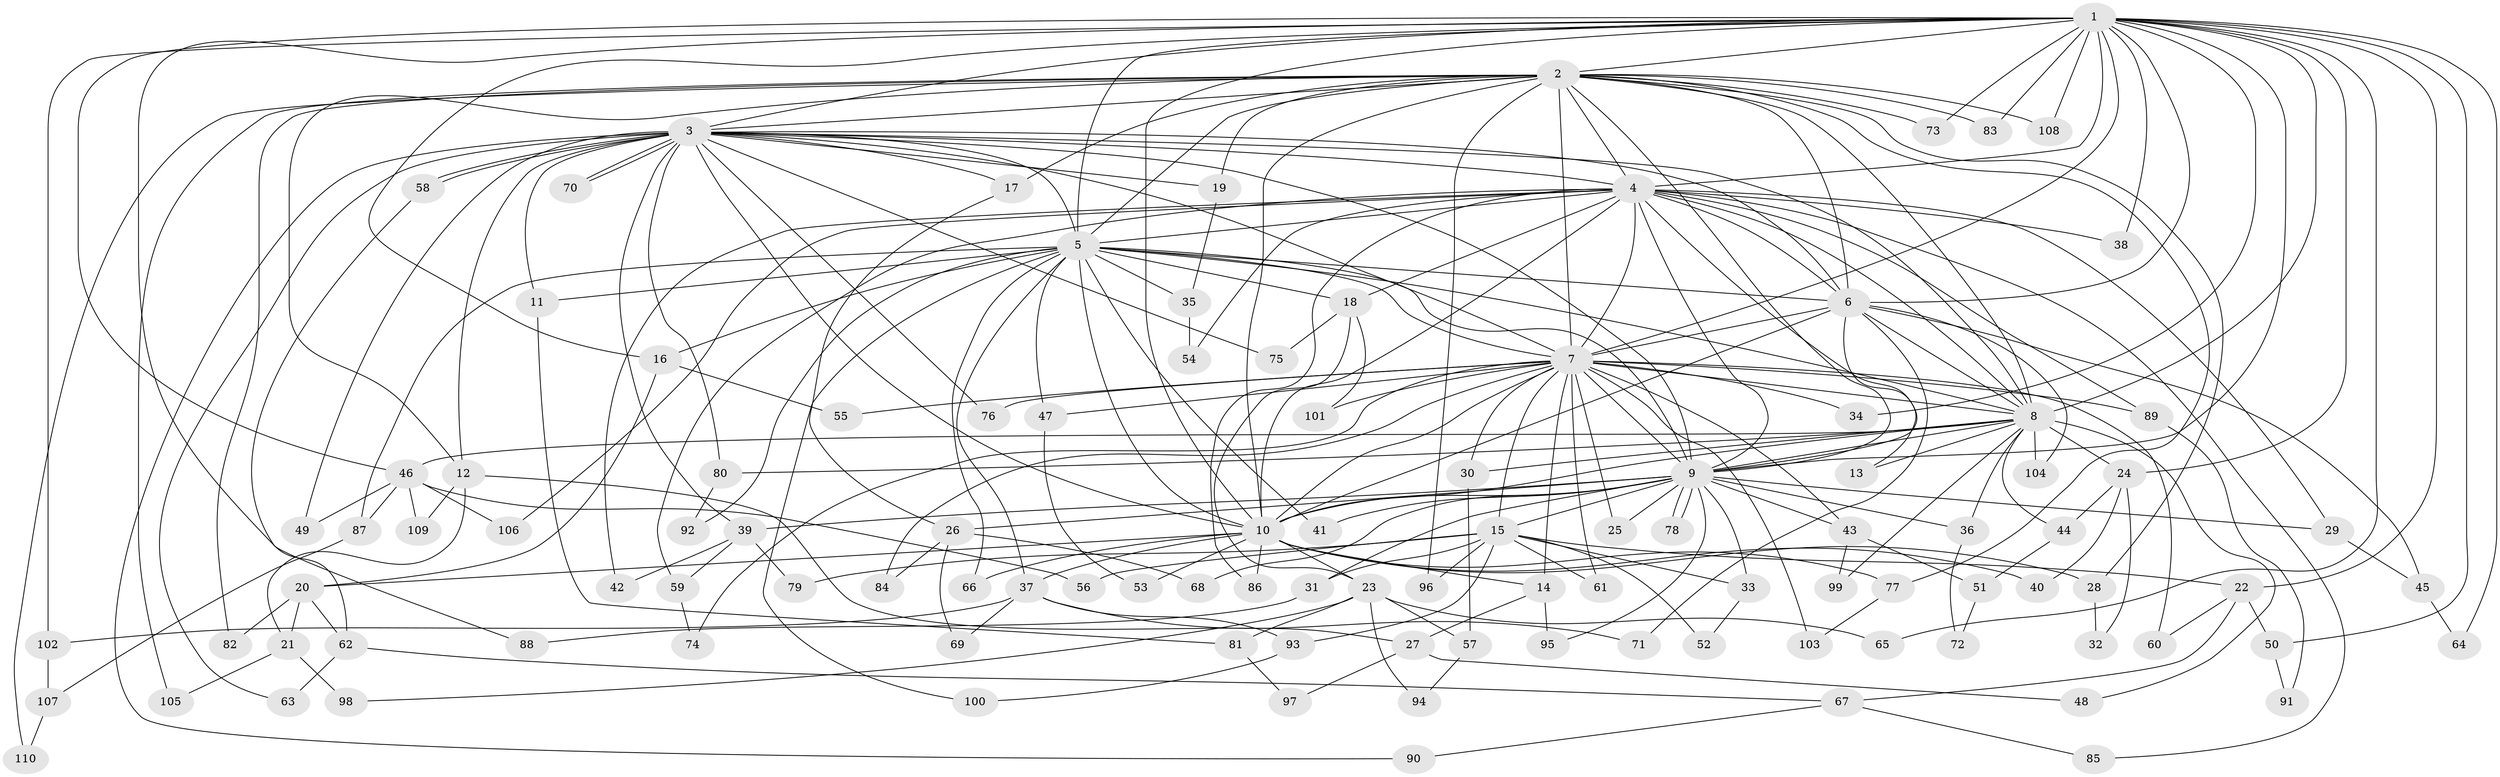 // Generated by graph-tools (version 1.1) at 2025/10/02/27/25 16:10:58]
// undirected, 110 vertices, 245 edges
graph export_dot {
graph [start="1"]
  node [color=gray90,style=filled];
  1;
  2;
  3;
  4;
  5;
  6;
  7;
  8;
  9;
  10;
  11;
  12;
  13;
  14;
  15;
  16;
  17;
  18;
  19;
  20;
  21;
  22;
  23;
  24;
  25;
  26;
  27;
  28;
  29;
  30;
  31;
  32;
  33;
  34;
  35;
  36;
  37;
  38;
  39;
  40;
  41;
  42;
  43;
  44;
  45;
  46;
  47;
  48;
  49;
  50;
  51;
  52;
  53;
  54;
  55;
  56;
  57;
  58;
  59;
  60;
  61;
  62;
  63;
  64;
  65;
  66;
  67;
  68;
  69;
  70;
  71;
  72;
  73;
  74;
  75;
  76;
  77;
  78;
  79;
  80;
  81;
  82;
  83;
  84;
  85;
  86;
  87;
  88;
  89;
  90;
  91;
  92;
  93;
  94;
  95;
  96;
  97;
  98;
  99;
  100;
  101;
  102;
  103;
  104;
  105;
  106;
  107;
  108;
  109;
  110;
  1 -- 2;
  1 -- 3;
  1 -- 4;
  1 -- 5;
  1 -- 6;
  1 -- 7;
  1 -- 8;
  1 -- 9;
  1 -- 10;
  1 -- 16;
  1 -- 22;
  1 -- 24;
  1 -- 34;
  1 -- 38;
  1 -- 46;
  1 -- 50;
  1 -- 62;
  1 -- 64;
  1 -- 65;
  1 -- 73;
  1 -- 83;
  1 -- 102;
  1 -- 108;
  2 -- 3;
  2 -- 4;
  2 -- 5;
  2 -- 6;
  2 -- 7;
  2 -- 8;
  2 -- 9;
  2 -- 10;
  2 -- 12;
  2 -- 17;
  2 -- 19;
  2 -- 28;
  2 -- 73;
  2 -- 77;
  2 -- 82;
  2 -- 83;
  2 -- 96;
  2 -- 105;
  2 -- 108;
  2 -- 110;
  3 -- 4;
  3 -- 5;
  3 -- 6;
  3 -- 7;
  3 -- 8;
  3 -- 9;
  3 -- 10;
  3 -- 11;
  3 -- 12;
  3 -- 17;
  3 -- 19;
  3 -- 39;
  3 -- 49;
  3 -- 58;
  3 -- 58;
  3 -- 63;
  3 -- 70;
  3 -- 70;
  3 -- 75;
  3 -- 76;
  3 -- 80;
  3 -- 90;
  4 -- 5;
  4 -- 6;
  4 -- 7;
  4 -- 8;
  4 -- 9;
  4 -- 10;
  4 -- 13;
  4 -- 18;
  4 -- 29;
  4 -- 38;
  4 -- 42;
  4 -- 54;
  4 -- 59;
  4 -- 85;
  4 -- 86;
  4 -- 89;
  4 -- 106;
  5 -- 6;
  5 -- 7;
  5 -- 8;
  5 -- 9;
  5 -- 10;
  5 -- 11;
  5 -- 16;
  5 -- 18;
  5 -- 35;
  5 -- 37;
  5 -- 41;
  5 -- 47;
  5 -- 66;
  5 -- 87;
  5 -- 92;
  5 -- 100;
  6 -- 7;
  6 -- 8;
  6 -- 9;
  6 -- 10;
  6 -- 45;
  6 -- 71;
  6 -- 104;
  7 -- 8;
  7 -- 9;
  7 -- 10;
  7 -- 14;
  7 -- 15;
  7 -- 25;
  7 -- 30;
  7 -- 34;
  7 -- 43;
  7 -- 47;
  7 -- 55;
  7 -- 60;
  7 -- 61;
  7 -- 74;
  7 -- 76;
  7 -- 84;
  7 -- 89;
  7 -- 101;
  7 -- 103;
  8 -- 9;
  8 -- 10;
  8 -- 13;
  8 -- 24;
  8 -- 30;
  8 -- 36;
  8 -- 44;
  8 -- 46;
  8 -- 48;
  8 -- 80;
  8 -- 99;
  8 -- 104;
  9 -- 10;
  9 -- 15;
  9 -- 25;
  9 -- 26;
  9 -- 29;
  9 -- 31;
  9 -- 33;
  9 -- 36;
  9 -- 39;
  9 -- 41;
  9 -- 43;
  9 -- 68;
  9 -- 78;
  9 -- 78;
  9 -- 95;
  10 -- 14;
  10 -- 20;
  10 -- 23;
  10 -- 28;
  10 -- 37;
  10 -- 40;
  10 -- 53;
  10 -- 66;
  10 -- 77;
  10 -- 86;
  11 -- 81;
  12 -- 21;
  12 -- 27;
  12 -- 109;
  14 -- 27;
  14 -- 95;
  15 -- 22;
  15 -- 31;
  15 -- 33;
  15 -- 52;
  15 -- 56;
  15 -- 61;
  15 -- 79;
  15 -- 93;
  15 -- 96;
  16 -- 20;
  16 -- 55;
  17 -- 26;
  18 -- 23;
  18 -- 75;
  18 -- 101;
  19 -- 35;
  20 -- 21;
  20 -- 62;
  20 -- 82;
  21 -- 98;
  21 -- 105;
  22 -- 50;
  22 -- 60;
  22 -- 67;
  23 -- 57;
  23 -- 65;
  23 -- 81;
  23 -- 94;
  23 -- 98;
  24 -- 32;
  24 -- 40;
  24 -- 44;
  26 -- 68;
  26 -- 69;
  26 -- 84;
  27 -- 48;
  27 -- 97;
  28 -- 32;
  29 -- 45;
  30 -- 57;
  31 -- 88;
  33 -- 52;
  35 -- 54;
  36 -- 72;
  37 -- 69;
  37 -- 71;
  37 -- 93;
  37 -- 102;
  39 -- 42;
  39 -- 59;
  39 -- 79;
  43 -- 51;
  43 -- 99;
  44 -- 51;
  45 -- 64;
  46 -- 49;
  46 -- 56;
  46 -- 87;
  46 -- 106;
  46 -- 109;
  47 -- 53;
  50 -- 91;
  51 -- 72;
  57 -- 94;
  58 -- 88;
  59 -- 74;
  62 -- 63;
  62 -- 67;
  67 -- 85;
  67 -- 90;
  77 -- 103;
  80 -- 92;
  81 -- 97;
  87 -- 107;
  89 -- 91;
  93 -- 100;
  102 -- 107;
  107 -- 110;
}
